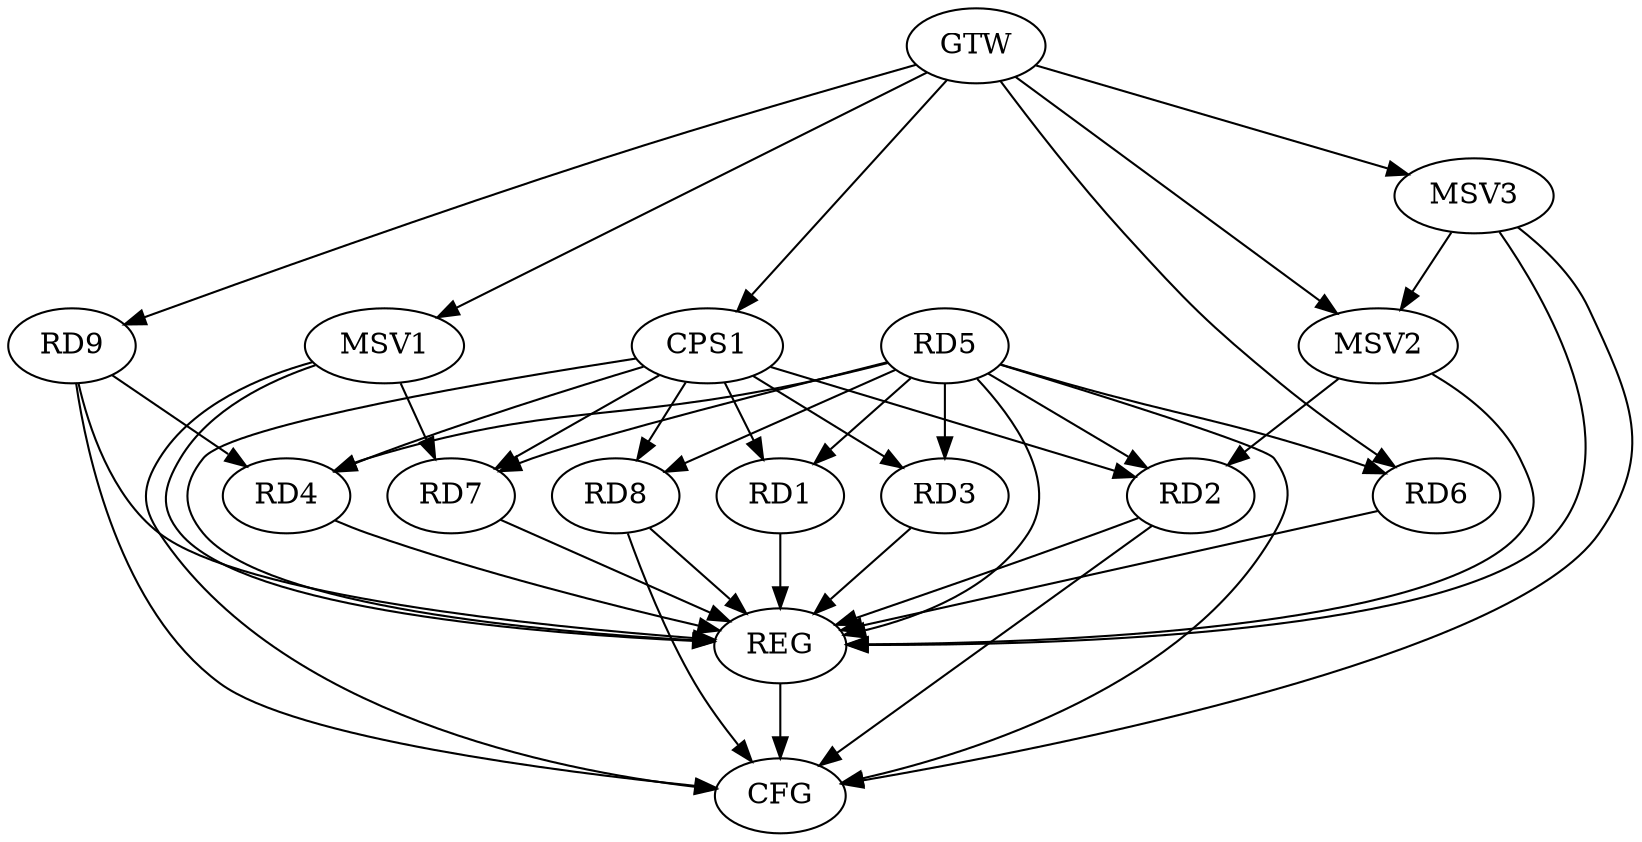 strict digraph G {
  RD1 [ label="RD1" ];
  RD2 [ label="RD2" ];
  RD3 [ label="RD3" ];
  RD4 [ label="RD4" ];
  RD5 [ label="RD5" ];
  RD6 [ label="RD6" ];
  RD7 [ label="RD7" ];
  RD8 [ label="RD8" ];
  RD9 [ label="RD9" ];
  CPS1 [ label="CPS1" ];
  GTW [ label="GTW" ];
  REG [ label="REG" ];
  CFG [ label="CFG" ];
  MSV1 [ label="MSV1" ];
  MSV2 [ label="MSV2" ];
  MSV3 [ label="MSV3" ];
  RD5 -> RD4;
  RD9 -> RD4;
  RD5 -> RD7;
  CPS1 -> RD1;
  CPS1 -> RD2;
  CPS1 -> RD3;
  CPS1 -> RD4;
  CPS1 -> RD7;
  CPS1 -> RD8;
  GTW -> RD6;
  GTW -> RD9;
  GTW -> CPS1;
  RD1 -> REG;
  RD2 -> REG;
  RD3 -> REG;
  RD4 -> REG;
  RD5 -> REG;
  RD6 -> REG;
  RD7 -> REG;
  RD8 -> REG;
  RD9 -> REG;
  CPS1 -> REG;
  RD2 -> CFG;
  RD9 -> CFG;
  RD8 -> CFG;
  REG -> CFG;
  RD5 -> CFG;
  RD5 -> RD1;
  RD5 -> RD8;
  RD5 -> RD3;
  RD5 -> RD2;
  RD5 -> RD6;
  MSV1 -> RD7;
  GTW -> MSV1;
  MSV1 -> REG;
  MSV1 -> CFG;
  MSV2 -> RD2;
  GTW -> MSV2;
  MSV2 -> REG;
  MSV3 -> MSV2;
  GTW -> MSV3;
  MSV3 -> REG;
  MSV3 -> CFG;
}
